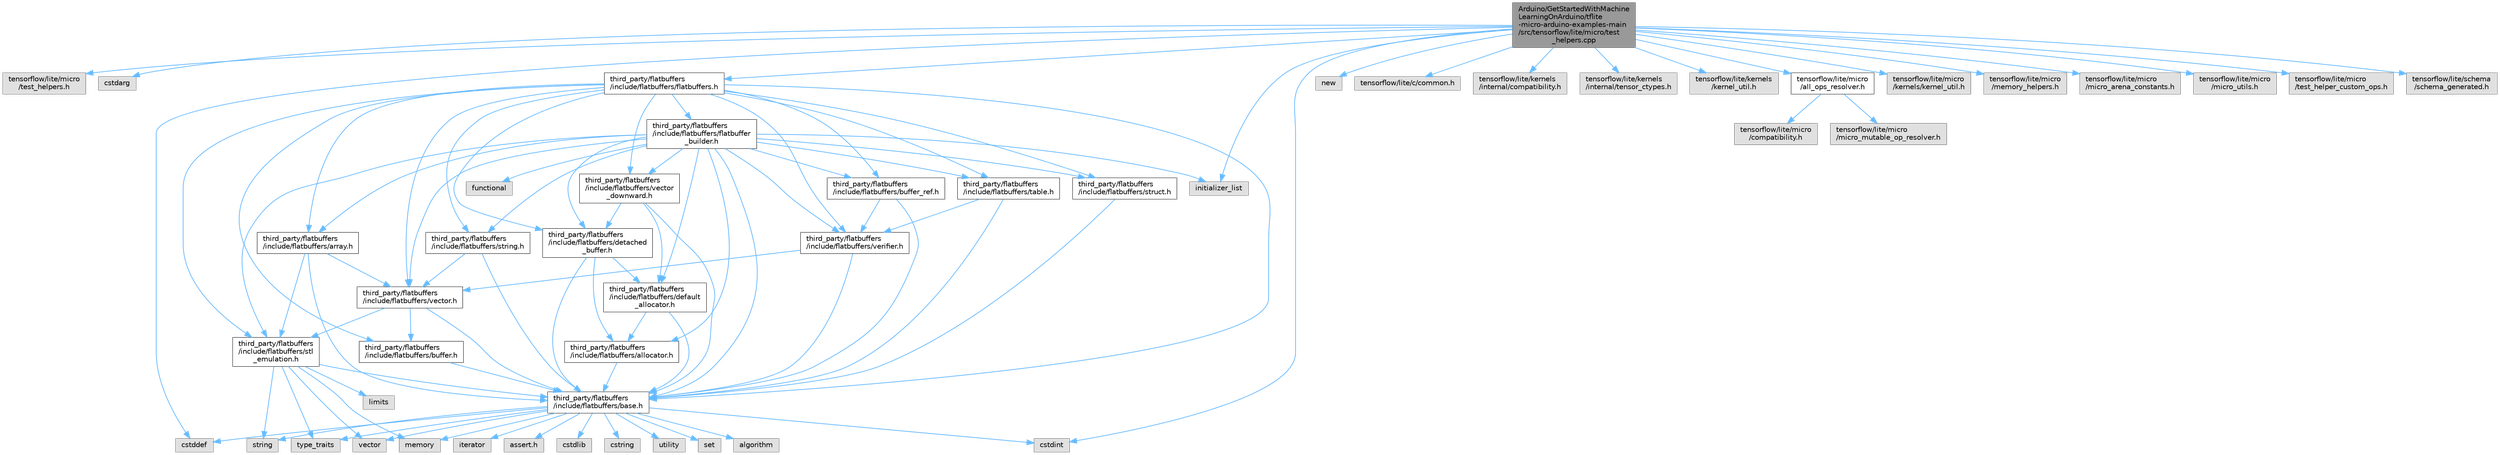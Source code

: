 digraph "Arduino/GetStartedWithMachineLearningOnArduino/tflite-micro-arduino-examples-main/src/tensorflow/lite/micro/test_helpers.cpp"
{
 // LATEX_PDF_SIZE
  bgcolor="transparent";
  edge [fontname=Helvetica,fontsize=10,labelfontname=Helvetica,labelfontsize=10];
  node [fontname=Helvetica,fontsize=10,shape=box,height=0.2,width=0.4];
  Node1 [id="Node000001",label="Arduino/GetStartedWithMachine\lLearningOnArduino/tflite\l-micro-arduino-examples-main\l/src/tensorflow/lite/micro/test\l_helpers.cpp",height=0.2,width=0.4,color="gray40", fillcolor="grey60", style="filled", fontcolor="black",tooltip=" "];
  Node1 -> Node2 [id="edge93_Node000001_Node000002",color="steelblue1",style="solid",tooltip=" "];
  Node2 [id="Node000002",label="tensorflow/lite/micro\l/test_helpers.h",height=0.2,width=0.4,color="grey60", fillcolor="#E0E0E0", style="filled",tooltip=" "];
  Node1 -> Node3 [id="edge94_Node000001_Node000003",color="steelblue1",style="solid",tooltip=" "];
  Node3 [id="Node000003",label="cstdarg",height=0.2,width=0.4,color="grey60", fillcolor="#E0E0E0", style="filled",tooltip=" "];
  Node1 -> Node4 [id="edge95_Node000001_Node000004",color="steelblue1",style="solid",tooltip=" "];
  Node4 [id="Node000004",label="cstddef",height=0.2,width=0.4,color="grey60", fillcolor="#E0E0E0", style="filled",tooltip=" "];
  Node1 -> Node5 [id="edge96_Node000001_Node000005",color="steelblue1",style="solid",tooltip=" "];
  Node5 [id="Node000005",label="cstdint",height=0.2,width=0.4,color="grey60", fillcolor="#E0E0E0", style="filled",tooltip=" "];
  Node1 -> Node6 [id="edge97_Node000001_Node000006",color="steelblue1",style="solid",tooltip=" "];
  Node6 [id="Node000006",label="initializer_list",height=0.2,width=0.4,color="grey60", fillcolor="#E0E0E0", style="filled",tooltip=" "];
  Node1 -> Node7 [id="edge98_Node000001_Node000007",color="steelblue1",style="solid",tooltip=" "];
  Node7 [id="Node000007",label="new",height=0.2,width=0.4,color="grey60", fillcolor="#E0E0E0", style="filled",tooltip=" "];
  Node1 -> Node8 [id="edge99_Node000001_Node000008",color="steelblue1",style="solid",tooltip=" "];
  Node8 [id="Node000008",label="third_party/flatbuffers\l/include/flatbuffers/flatbuffers.h",height=0.2,width=0.4,color="grey40", fillcolor="white", style="filled",URL="$flatbuffers_8h.html",tooltip=" "];
  Node8 -> Node9 [id="edge100_Node000008_Node000009",color="steelblue1",style="solid",tooltip=" "];
  Node9 [id="Node000009",label="third_party/flatbuffers\l/include/flatbuffers/array.h",height=0.2,width=0.4,color="grey40", fillcolor="white", style="filled",URL="$tflite-micro-arduino-examples-main_2src_2third__party_2flatbuffers_2include_2flatbuffers_2array_8h.html",tooltip=" "];
  Node9 -> Node10 [id="edge101_Node000009_Node000010",color="steelblue1",style="solid",tooltip=" "];
  Node10 [id="Node000010",label="third_party/flatbuffers\l/include/flatbuffers/base.h",height=0.2,width=0.4,color="grey40", fillcolor="white", style="filled",URL="$base_8h.html",tooltip=" "];
  Node10 -> Node11 [id="edge102_Node000010_Node000011",color="steelblue1",style="solid",tooltip=" "];
  Node11 [id="Node000011",label="assert.h",height=0.2,width=0.4,color="grey60", fillcolor="#E0E0E0", style="filled",tooltip=" "];
  Node10 -> Node5 [id="edge103_Node000010_Node000005",color="steelblue1",style="solid",tooltip=" "];
  Node10 -> Node4 [id="edge104_Node000010_Node000004",color="steelblue1",style="solid",tooltip=" "];
  Node10 -> Node12 [id="edge105_Node000010_Node000012",color="steelblue1",style="solid",tooltip=" "];
  Node12 [id="Node000012",label="cstdlib",height=0.2,width=0.4,color="grey60", fillcolor="#E0E0E0", style="filled",tooltip=" "];
  Node10 -> Node13 [id="edge106_Node000010_Node000013",color="steelblue1",style="solid",tooltip=" "];
  Node13 [id="Node000013",label="cstring",height=0.2,width=0.4,color="grey60", fillcolor="#E0E0E0", style="filled",tooltip=" "];
  Node10 -> Node14 [id="edge107_Node000010_Node000014",color="steelblue1",style="solid",tooltip=" "];
  Node14 [id="Node000014",label="utility",height=0.2,width=0.4,color="grey60", fillcolor="#E0E0E0", style="filled",tooltip=" "];
  Node10 -> Node15 [id="edge108_Node000010_Node000015",color="steelblue1",style="solid",tooltip=" "];
  Node15 [id="Node000015",label="string",height=0.2,width=0.4,color="grey60", fillcolor="#E0E0E0", style="filled",tooltip=" "];
  Node10 -> Node16 [id="edge109_Node000010_Node000016",color="steelblue1",style="solid",tooltip=" "];
  Node16 [id="Node000016",label="type_traits",height=0.2,width=0.4,color="grey60", fillcolor="#E0E0E0", style="filled",tooltip=" "];
  Node10 -> Node17 [id="edge110_Node000010_Node000017",color="steelblue1",style="solid",tooltip=" "];
  Node17 [id="Node000017",label="vector",height=0.2,width=0.4,color="grey60", fillcolor="#E0E0E0", style="filled",tooltip=" "];
  Node10 -> Node18 [id="edge111_Node000010_Node000018",color="steelblue1",style="solid",tooltip=" "];
  Node18 [id="Node000018",label="set",height=0.2,width=0.4,color="grey60", fillcolor="#E0E0E0", style="filled",tooltip=" "];
  Node10 -> Node19 [id="edge112_Node000010_Node000019",color="steelblue1",style="solid",tooltip=" "];
  Node19 [id="Node000019",label="algorithm",height=0.2,width=0.4,color="grey60", fillcolor="#E0E0E0", style="filled",tooltip=" "];
  Node10 -> Node20 [id="edge113_Node000010_Node000020",color="steelblue1",style="solid",tooltip=" "];
  Node20 [id="Node000020",label="iterator",height=0.2,width=0.4,color="grey60", fillcolor="#E0E0E0", style="filled",tooltip=" "];
  Node10 -> Node21 [id="edge114_Node000010_Node000021",color="steelblue1",style="solid",tooltip=" "];
  Node21 [id="Node000021",label="memory",height=0.2,width=0.4,color="grey60", fillcolor="#E0E0E0", style="filled",tooltip=" "];
  Node9 -> Node22 [id="edge115_Node000009_Node000022",color="steelblue1",style="solid",tooltip=" "];
  Node22 [id="Node000022",label="third_party/flatbuffers\l/include/flatbuffers/stl\l_emulation.h",height=0.2,width=0.4,color="grey40", fillcolor="white", style="filled",URL="$stl__emulation_8h.html",tooltip=" "];
  Node22 -> Node10 [id="edge116_Node000022_Node000010",color="steelblue1",style="solid",tooltip=" "];
  Node22 -> Node15 [id="edge117_Node000022_Node000015",color="steelblue1",style="solid",tooltip=" "];
  Node22 -> Node16 [id="edge118_Node000022_Node000016",color="steelblue1",style="solid",tooltip=" "];
  Node22 -> Node17 [id="edge119_Node000022_Node000017",color="steelblue1",style="solid",tooltip=" "];
  Node22 -> Node21 [id="edge120_Node000022_Node000021",color="steelblue1",style="solid",tooltip=" "];
  Node22 -> Node23 [id="edge121_Node000022_Node000023",color="steelblue1",style="solid",tooltip=" "];
  Node23 [id="Node000023",label="limits",height=0.2,width=0.4,color="grey60", fillcolor="#E0E0E0", style="filled",tooltip=" "];
  Node9 -> Node24 [id="edge122_Node000009_Node000024",color="steelblue1",style="solid",tooltip=" "];
  Node24 [id="Node000024",label="third_party/flatbuffers\l/include/flatbuffers/vector.h",height=0.2,width=0.4,color="grey40", fillcolor="white", style="filled",URL="$vector_8h.html",tooltip=" "];
  Node24 -> Node10 [id="edge123_Node000024_Node000010",color="steelblue1",style="solid",tooltip=" "];
  Node24 -> Node25 [id="edge124_Node000024_Node000025",color="steelblue1",style="solid",tooltip=" "];
  Node25 [id="Node000025",label="third_party/flatbuffers\l/include/flatbuffers/buffer.h",height=0.2,width=0.4,color="grey40", fillcolor="white", style="filled",URL="$buffer_8h.html",tooltip=" "];
  Node25 -> Node10 [id="edge125_Node000025_Node000010",color="steelblue1",style="solid",tooltip=" "];
  Node24 -> Node22 [id="edge126_Node000024_Node000022",color="steelblue1",style="solid",tooltip=" "];
  Node8 -> Node10 [id="edge127_Node000008_Node000010",color="steelblue1",style="solid",tooltip=" "];
  Node8 -> Node25 [id="edge128_Node000008_Node000025",color="steelblue1",style="solid",tooltip=" "];
  Node8 -> Node26 [id="edge129_Node000008_Node000026",color="steelblue1",style="solid",tooltip=" "];
  Node26 [id="Node000026",label="third_party/flatbuffers\l/include/flatbuffers/buffer_ref.h",height=0.2,width=0.4,color="grey40", fillcolor="white", style="filled",URL="$buffer__ref_8h.html",tooltip=" "];
  Node26 -> Node10 [id="edge130_Node000026_Node000010",color="steelblue1",style="solid",tooltip=" "];
  Node26 -> Node27 [id="edge131_Node000026_Node000027",color="steelblue1",style="solid",tooltip=" "];
  Node27 [id="Node000027",label="third_party/flatbuffers\l/include/flatbuffers/verifier.h",height=0.2,width=0.4,color="grey40", fillcolor="white", style="filled",URL="$verifier_8h.html",tooltip=" "];
  Node27 -> Node10 [id="edge132_Node000027_Node000010",color="steelblue1",style="solid",tooltip=" "];
  Node27 -> Node24 [id="edge133_Node000027_Node000024",color="steelblue1",style="solid",tooltip=" "];
  Node8 -> Node28 [id="edge134_Node000008_Node000028",color="steelblue1",style="solid",tooltip=" "];
  Node28 [id="Node000028",label="third_party/flatbuffers\l/include/flatbuffers/detached\l_buffer.h",height=0.2,width=0.4,color="grey40", fillcolor="white", style="filled",URL="$detached__buffer_8h.html",tooltip=" "];
  Node28 -> Node29 [id="edge135_Node000028_Node000029",color="steelblue1",style="solid",tooltip=" "];
  Node29 [id="Node000029",label="third_party/flatbuffers\l/include/flatbuffers/allocator.h",height=0.2,width=0.4,color="grey40", fillcolor="white", style="filled",URL="$allocator_8h.html",tooltip=" "];
  Node29 -> Node10 [id="edge136_Node000029_Node000010",color="steelblue1",style="solid",tooltip=" "];
  Node28 -> Node10 [id="edge137_Node000028_Node000010",color="steelblue1",style="solid",tooltip=" "];
  Node28 -> Node30 [id="edge138_Node000028_Node000030",color="steelblue1",style="solid",tooltip=" "];
  Node30 [id="Node000030",label="third_party/flatbuffers\l/include/flatbuffers/default\l_allocator.h",height=0.2,width=0.4,color="grey40", fillcolor="white", style="filled",URL="$default__allocator_8h.html",tooltip=" "];
  Node30 -> Node29 [id="edge139_Node000030_Node000029",color="steelblue1",style="solid",tooltip=" "];
  Node30 -> Node10 [id="edge140_Node000030_Node000010",color="steelblue1",style="solid",tooltip=" "];
  Node8 -> Node31 [id="edge141_Node000008_Node000031",color="steelblue1",style="solid",tooltip=" "];
  Node31 [id="Node000031",label="third_party/flatbuffers\l/include/flatbuffers/flatbuffer\l_builder.h",height=0.2,width=0.4,color="grey40", fillcolor="white", style="filled",URL="$flatbuffer__builder_8h.html",tooltip=" "];
  Node31 -> Node32 [id="edge142_Node000031_Node000032",color="steelblue1",style="solid",tooltip=" "];
  Node32 [id="Node000032",label="functional",height=0.2,width=0.4,color="grey60", fillcolor="#E0E0E0", style="filled",tooltip=" "];
  Node31 -> Node6 [id="edge143_Node000031_Node000006",color="steelblue1",style="solid",tooltip=" "];
  Node31 -> Node29 [id="edge144_Node000031_Node000029",color="steelblue1",style="solid",tooltip=" "];
  Node31 -> Node9 [id="edge145_Node000031_Node000009",color="steelblue1",style="solid",tooltip=" "];
  Node31 -> Node10 [id="edge146_Node000031_Node000010",color="steelblue1",style="solid",tooltip=" "];
  Node31 -> Node26 [id="edge147_Node000031_Node000026",color="steelblue1",style="solid",tooltip=" "];
  Node31 -> Node30 [id="edge148_Node000031_Node000030",color="steelblue1",style="solid",tooltip=" "];
  Node31 -> Node28 [id="edge149_Node000031_Node000028",color="steelblue1",style="solid",tooltip=" "];
  Node31 -> Node22 [id="edge150_Node000031_Node000022",color="steelblue1",style="solid",tooltip=" "];
  Node31 -> Node33 [id="edge151_Node000031_Node000033",color="steelblue1",style="solid",tooltip=" "];
  Node33 [id="Node000033",label="third_party/flatbuffers\l/include/flatbuffers/string.h",height=0.2,width=0.4,color="grey40", fillcolor="white", style="filled",URL="$string_8h.html",tooltip=" "];
  Node33 -> Node10 [id="edge152_Node000033_Node000010",color="steelblue1",style="solid",tooltip=" "];
  Node33 -> Node24 [id="edge153_Node000033_Node000024",color="steelblue1",style="solid",tooltip=" "];
  Node31 -> Node34 [id="edge154_Node000031_Node000034",color="steelblue1",style="solid",tooltip=" "];
  Node34 [id="Node000034",label="third_party/flatbuffers\l/include/flatbuffers/struct.h",height=0.2,width=0.4,color="grey40", fillcolor="white", style="filled",URL="$struct_8h.html",tooltip=" "];
  Node34 -> Node10 [id="edge155_Node000034_Node000010",color="steelblue1",style="solid",tooltip=" "];
  Node31 -> Node35 [id="edge156_Node000031_Node000035",color="steelblue1",style="solid",tooltip=" "];
  Node35 [id="Node000035",label="third_party/flatbuffers\l/include/flatbuffers/table.h",height=0.2,width=0.4,color="grey40", fillcolor="white", style="filled",URL="$table_8h.html",tooltip=" "];
  Node35 -> Node10 [id="edge157_Node000035_Node000010",color="steelblue1",style="solid",tooltip=" "];
  Node35 -> Node27 [id="edge158_Node000035_Node000027",color="steelblue1",style="solid",tooltip=" "];
  Node31 -> Node24 [id="edge159_Node000031_Node000024",color="steelblue1",style="solid",tooltip=" "];
  Node31 -> Node36 [id="edge160_Node000031_Node000036",color="steelblue1",style="solid",tooltip=" "];
  Node36 [id="Node000036",label="third_party/flatbuffers\l/include/flatbuffers/vector\l_downward.h",height=0.2,width=0.4,color="grey40", fillcolor="white", style="filled",URL="$vector__downward_8h.html",tooltip=" "];
  Node36 -> Node10 [id="edge161_Node000036_Node000010",color="steelblue1",style="solid",tooltip=" "];
  Node36 -> Node30 [id="edge162_Node000036_Node000030",color="steelblue1",style="solid",tooltip=" "];
  Node36 -> Node28 [id="edge163_Node000036_Node000028",color="steelblue1",style="solid",tooltip=" "];
  Node31 -> Node27 [id="edge164_Node000031_Node000027",color="steelblue1",style="solid",tooltip=" "];
  Node8 -> Node22 [id="edge165_Node000008_Node000022",color="steelblue1",style="solid",tooltip=" "];
  Node8 -> Node33 [id="edge166_Node000008_Node000033",color="steelblue1",style="solid",tooltip=" "];
  Node8 -> Node34 [id="edge167_Node000008_Node000034",color="steelblue1",style="solid",tooltip=" "];
  Node8 -> Node35 [id="edge168_Node000008_Node000035",color="steelblue1",style="solid",tooltip=" "];
  Node8 -> Node24 [id="edge169_Node000008_Node000024",color="steelblue1",style="solid",tooltip=" "];
  Node8 -> Node36 [id="edge170_Node000008_Node000036",color="steelblue1",style="solid",tooltip=" "];
  Node8 -> Node27 [id="edge171_Node000008_Node000027",color="steelblue1",style="solid",tooltip=" "];
  Node1 -> Node37 [id="edge172_Node000001_Node000037",color="steelblue1",style="solid",tooltip=" "];
  Node37 [id="Node000037",label="tensorflow/lite/c/common.h",height=0.2,width=0.4,color="grey60", fillcolor="#E0E0E0", style="filled",tooltip=" "];
  Node1 -> Node38 [id="edge173_Node000001_Node000038",color="steelblue1",style="solid",tooltip=" "];
  Node38 [id="Node000038",label="tensorflow/lite/kernels\l/internal/compatibility.h",height=0.2,width=0.4,color="grey60", fillcolor="#E0E0E0", style="filled",tooltip=" "];
  Node1 -> Node39 [id="edge174_Node000001_Node000039",color="steelblue1",style="solid",tooltip=" "];
  Node39 [id="Node000039",label="tensorflow/lite/kernels\l/internal/tensor_ctypes.h",height=0.2,width=0.4,color="grey60", fillcolor="#E0E0E0", style="filled",tooltip=" "];
  Node1 -> Node40 [id="edge175_Node000001_Node000040",color="steelblue1",style="solid",tooltip=" "];
  Node40 [id="Node000040",label="tensorflow/lite/kernels\l/kernel_util.h",height=0.2,width=0.4,color="grey60", fillcolor="#E0E0E0", style="filled",tooltip=" "];
  Node1 -> Node41 [id="edge176_Node000001_Node000041",color="steelblue1",style="solid",tooltip=" "];
  Node41 [id="Node000041",label="tensorflow/lite/micro\l/all_ops_resolver.h",height=0.2,width=0.4,color="grey40", fillcolor="white", style="filled",URL="$all__ops__resolver_8h.html",tooltip=" "];
  Node41 -> Node42 [id="edge177_Node000041_Node000042",color="steelblue1",style="solid",tooltip=" "];
  Node42 [id="Node000042",label="tensorflow/lite/micro\l/compatibility.h",height=0.2,width=0.4,color="grey60", fillcolor="#E0E0E0", style="filled",tooltip=" "];
  Node41 -> Node43 [id="edge178_Node000041_Node000043",color="steelblue1",style="solid",tooltip=" "];
  Node43 [id="Node000043",label="tensorflow/lite/micro\l/micro_mutable_op_resolver.h",height=0.2,width=0.4,color="grey60", fillcolor="#E0E0E0", style="filled",tooltip=" "];
  Node1 -> Node44 [id="edge179_Node000001_Node000044",color="steelblue1",style="solid",tooltip=" "];
  Node44 [id="Node000044",label="tensorflow/lite/micro\l/kernels/kernel_util.h",height=0.2,width=0.4,color="grey60", fillcolor="#E0E0E0", style="filled",tooltip=" "];
  Node1 -> Node45 [id="edge180_Node000001_Node000045",color="steelblue1",style="solid",tooltip=" "];
  Node45 [id="Node000045",label="tensorflow/lite/micro\l/memory_helpers.h",height=0.2,width=0.4,color="grey60", fillcolor="#E0E0E0", style="filled",tooltip=" "];
  Node1 -> Node46 [id="edge181_Node000001_Node000046",color="steelblue1",style="solid",tooltip=" "];
  Node46 [id="Node000046",label="tensorflow/lite/micro\l/micro_arena_constants.h",height=0.2,width=0.4,color="grey60", fillcolor="#E0E0E0", style="filled",tooltip=" "];
  Node1 -> Node47 [id="edge182_Node000001_Node000047",color="steelblue1",style="solid",tooltip=" "];
  Node47 [id="Node000047",label="tensorflow/lite/micro\l/micro_utils.h",height=0.2,width=0.4,color="grey60", fillcolor="#E0E0E0", style="filled",tooltip=" "];
  Node1 -> Node48 [id="edge183_Node000001_Node000048",color="steelblue1",style="solid",tooltip=" "];
  Node48 [id="Node000048",label="tensorflow/lite/micro\l/test_helper_custom_ops.h",height=0.2,width=0.4,color="grey60", fillcolor="#E0E0E0", style="filled",tooltip=" "];
  Node1 -> Node49 [id="edge184_Node000001_Node000049",color="steelblue1",style="solid",tooltip=" "];
  Node49 [id="Node000049",label="tensorflow/lite/schema\l/schema_generated.h",height=0.2,width=0.4,color="grey60", fillcolor="#E0E0E0", style="filled",tooltip=" "];
}
